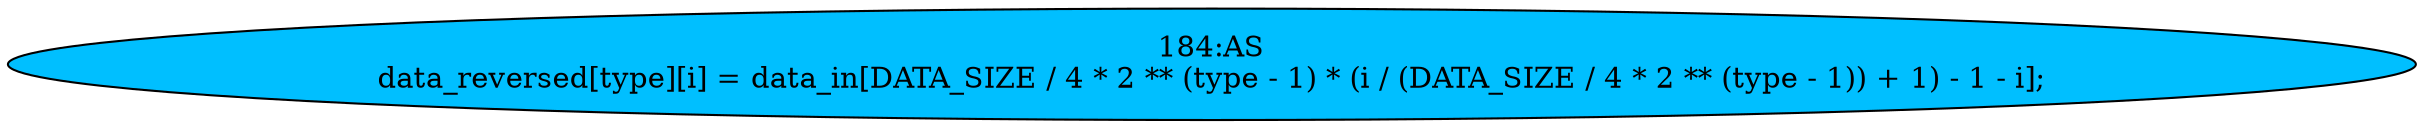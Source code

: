 strict digraph "" {
	node [label="\N"];
	"184:AS"	 [ast="<pyverilog.vparser.ast.Assign object at 0x7f01262d9b10>",
		def_var="['data_reversed']",
		fillcolor=deepskyblue,
		label="184:AS
data_reversed[type][i] = data_in[DATA_SIZE / 4 * 2 ** (type - 1) * (i / (DATA_SIZE / 4 * 2 ** (type - 1)) + 1) - 1 - i];",
		statements="[]",
		style=filled,
		typ=Assign,
		use_var="['data_in', 'type', 'i', 'type', 'i']"];
}
